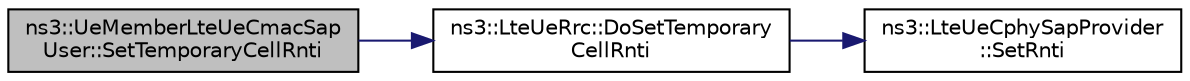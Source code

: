 digraph "ns3::UeMemberLteUeCmacSapUser::SetTemporaryCellRnti"
{
  edge [fontname="Helvetica",fontsize="10",labelfontname="Helvetica",labelfontsize="10"];
  node [fontname="Helvetica",fontsize="10",shape=record];
  rankdir="LR";
  Node1 [label="ns3::UeMemberLteUeCmacSap\lUser::SetTemporaryCellRnti",height=0.2,width=0.4,color="black", fillcolor="grey75", style="filled", fontcolor="black"];
  Node1 -> Node2 [color="midnightblue",fontsize="10",style="solid"];
  Node2 [label="ns3::LteUeRrc::DoSetTemporary\lCellRnti",height=0.2,width=0.4,color="black", fillcolor="white", style="filled",URL="$d7/d1c/classns3_1_1LteUeRrc.html#a616da32c356045a6d548fc578f0ef8be"];
  Node2 -> Node3 [color="midnightblue",fontsize="10",style="solid"];
  Node3 [label="ns3::LteUeCphySapProvider\l::SetRnti",height=0.2,width=0.4,color="black", fillcolor="white", style="filled",URL="$d6/d76/classns3_1_1LteUeCphySapProvider.html#a536164e9d83f2bf3413beeda528fe635"];
}
